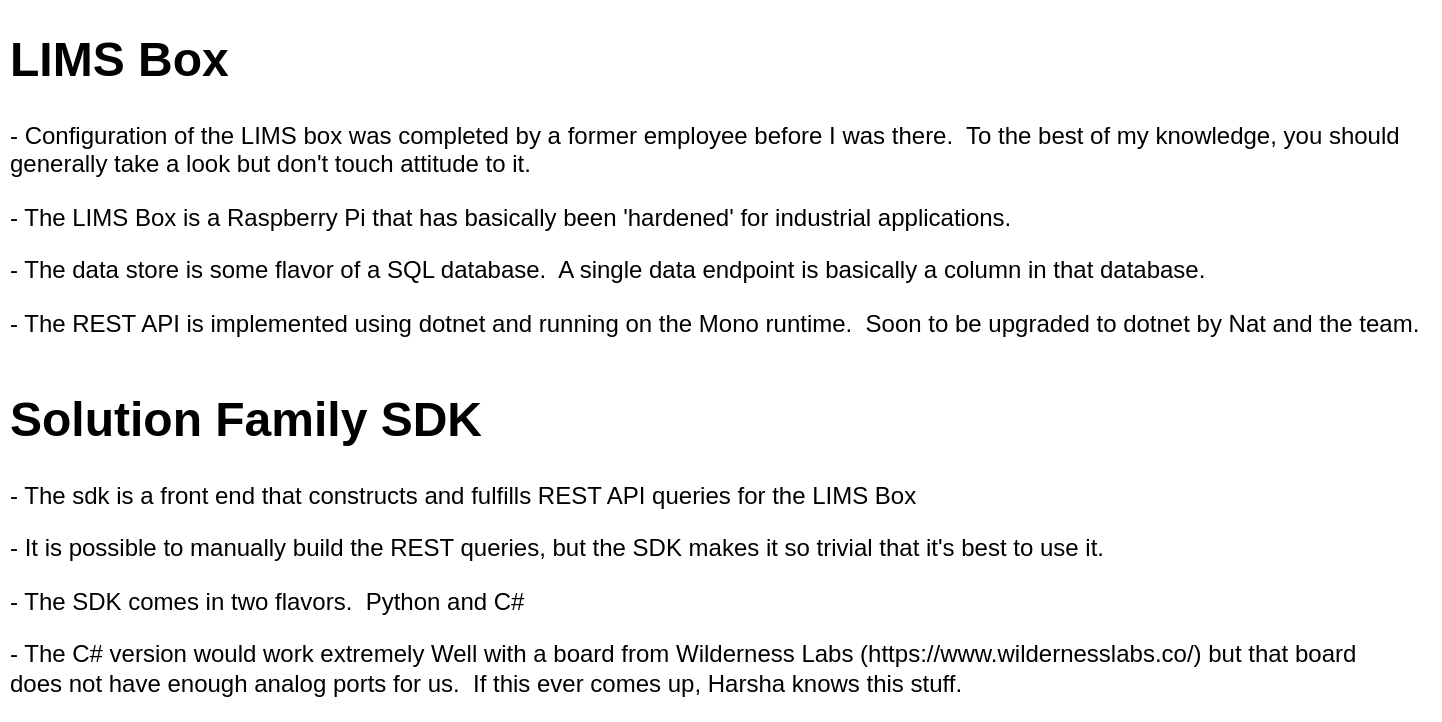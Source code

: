 <mxfile version="18.0.3" type="device" pages="8"><diagram id="OgxhlVTq_7mpI_H6lyim" name="General Notes"><mxGraphModel dx="1102" dy="613" grid="1" gridSize="10" guides="1" tooltips="1" connect="1" arrows="1" fold="1" page="1" pageScale="1" pageWidth="850" pageHeight="1100" math="0" shadow="0"><root><mxCell id="0"/><mxCell id="1" parent="0"/><mxCell id="UEAK4PkDX_IdwYOyAbFH-2" value="&lt;h1&gt;LIMS Box&lt;br&gt;&lt;/h1&gt;&lt;p&gt;- Configuration of the LIMS box was completed by a former employee before I was there.&amp;nbsp; To the best of my knowledge, you should generally take a look but don't touch attitude to it.&lt;br&gt;&lt;/p&gt;&lt;p&gt;- The LIMS Box is a Raspberry Pi that has basically been 'hardened' for industrial applications.&lt;br&gt;&lt;/p&gt;&lt;p&gt;- The data store is some flavor of a SQL database.&amp;nbsp; A single data endpoint is basically a column in that database.&lt;br&gt;&lt;/p&gt;&lt;div&gt;- The REST API is implemented using dotnet and running on the Mono runtime.&amp;nbsp; Soon to be upgraded to dotnet by Nat and the team.&lt;/div&gt;" style="text;html=1;strokeColor=none;fillColor=none;spacing=5;spacingTop=-20;whiteSpace=wrap;overflow=hidden;rounded=0;" vertex="1" parent="1"><mxGeometry x="80" y="80" width="720" height="170" as="geometry"/></mxCell><mxCell id="UEAK4PkDX_IdwYOyAbFH-3" value="&lt;h1&gt;Solution Family SDK&lt;br&gt;&lt;/h1&gt;&lt;p&gt;- The sdk is a front end that constructs and fulfills REST API queries for the LIMS Box&lt;/p&gt;&lt;p&gt;- It is possible to manually build the REST queries, but the SDK makes it so trivial that it's best to use it.&lt;/p&gt;&lt;p&gt;- The SDK comes in two flavors.&amp;nbsp; Python and C#&lt;/p&gt;&lt;p&gt;- The C# version would work extremely Well with a board from Wilderness Labs (https://www.wildernesslabs.co/) but that board does not have enough analog ports for us.&amp;nbsp; If this ever comes up, Harsha knows this stuff.&lt;br&gt;&lt;/p&gt;" style="text;html=1;strokeColor=none;fillColor=none;spacing=5;spacingTop=-20;whiteSpace=wrap;overflow=hidden;rounded=0;" vertex="1" parent="1"><mxGeometry x="80" y="260" width="710" height="170" as="geometry"/></mxCell></root></mxGraphModel></diagram><diagram id="YnoF9yot_OCcw_W03CFp" name="Software Architecture"><mxGraphModel dx="1695" dy="943" grid="1" gridSize="10" guides="1" tooltips="1" connect="1" arrows="1" fold="1" page="1" pageScale="1" pageWidth="850" pageHeight="1100" math="0" shadow="0"><root><mxCell id="0"/><mxCell id="1" parent="0"/><mxCell id="2wVuuzCu5FFNMFGsHHJ_-3" value="&lt;interface&gt; Sensor" style="swimlane;fontStyle=1;align=center;verticalAlign=top;childLayout=stackLayout;horizontal=1;startSize=26;horizontalStack=0;resizeParent=1;resizeParentMax=0;resizeLast=0;collapsible=1;marginBottom=0;" vertex="1" parent="1"><mxGeometry x="80" y="186" width="190" height="112" as="geometry"/></mxCell><mxCell id="2wVuuzCu5FFNMFGsHHJ_-5" value="" style="line;strokeWidth=1;fillColor=none;align=left;verticalAlign=middle;spacingTop=-1;spacingLeft=3;spacingRight=3;rotatable=0;labelPosition=right;points=[];portConstraint=eastwest;" vertex="1" parent="2wVuuzCu5FFNMFGsHHJ_-3"><mxGeometry y="26" width="190" height="8" as="geometry"/></mxCell><mxCell id="2wVuuzCu5FFNMFGsHHJ_-6" value="+ begin(): void" style="text;strokeColor=none;fillColor=none;align=left;verticalAlign=top;spacingLeft=4;spacingRight=4;overflow=hidden;rotatable=0;points=[[0,0.5],[1,0.5]];portConstraint=eastwest;" vertex="1" parent="2wVuuzCu5FFNMFGsHHJ_-3"><mxGeometry y="34" width="190" height="26" as="geometry"/></mxCell><mxCell id="2wVuuzCu5FFNMFGsHHJ_-7" value="+ read(): bool&#xA;" style="text;strokeColor=none;fillColor=none;align=left;verticalAlign=top;spacingLeft=4;spacingRight=4;overflow=hidden;rotatable=0;points=[[0,0.5],[1,0.5]];portConstraint=eastwest;" vertex="1" parent="2wVuuzCu5FFNMFGsHHJ_-3"><mxGeometry y="60" width="190" height="26" as="geometry"/></mxCell><mxCell id="2wVuuzCu5FFNMFGsHHJ_-8" value="+ publish(obj: JsonObject): void" style="text;strokeColor=none;fillColor=none;align=left;verticalAlign=top;spacingLeft=4;spacingRight=4;overflow=hidden;rotatable=0;points=[[0,0.5],[1,0.5]];portConstraint=eastwest;" vertex="1" parent="2wVuuzCu5FFNMFGsHHJ_-3"><mxGeometry y="86" width="190" height="26" as="geometry"/></mxCell><mxCell id="2wVuuzCu5FFNMFGsHHJ_-31" style="edgeStyle=orthogonalEdgeStyle;rounded=0;orthogonalLoop=1;jettySize=auto;html=1;exitX=0;exitY=0.5;exitDx=0;exitDy=0;entryX=1.005;entryY=0.152;entryDx=0;entryDy=0;entryPerimeter=0;" edge="1" parent="1" source="2wVuuzCu5FFNMFGsHHJ_-13" target="2wVuuzCu5FFNMFGsHHJ_-3"><mxGeometry relative="1" as="geometry"/></mxCell><mxCell id="2wVuuzCu5FFNMFGsHHJ_-13" value="DHTSensor" style="swimlane;fontStyle=1;align=center;verticalAlign=top;childLayout=stackLayout;horizontal=1;startSize=26;horizontalStack=0;resizeParent=1;resizeParentMax=0;resizeLast=0;collapsible=1;marginBottom=0;" vertex="1" parent="1"><mxGeometry x="360" y="186" width="160" height="34" as="geometry"/></mxCell><mxCell id="2wVuuzCu5FFNMFGsHHJ_-15" value="" style="line;strokeWidth=1;fillColor=none;align=left;verticalAlign=middle;spacingTop=-1;spacingLeft=3;spacingRight=3;rotatable=0;labelPosition=right;points=[];portConstraint=eastwest;" vertex="1" parent="2wVuuzCu5FFNMFGsHHJ_-13"><mxGeometry y="26" width="160" height="8" as="geometry"/></mxCell><mxCell id="2wVuuzCu5FFNMFGsHHJ_-32" style="edgeStyle=orthogonalEdgeStyle;rounded=0;orthogonalLoop=1;jettySize=auto;html=1;" edge="1" parent="1" source="2wVuuzCu5FFNMFGsHHJ_-17"><mxGeometry relative="1" as="geometry"><mxPoint x="270" y="206" as="targetPoint"/><Array as="points"><mxPoint x="300" y="263"/><mxPoint x="300" y="206"/></Array></mxGeometry></mxCell><mxCell id="2wVuuzCu5FFNMFGsHHJ_-17" value="AnalogSensor" style="swimlane;fontStyle=1;align=center;verticalAlign=top;childLayout=stackLayout;horizontal=1;startSize=26;horizontalStack=0;resizeParent=1;resizeParentMax=0;resizeLast=0;collapsible=1;marginBottom=0;" vertex="1" parent="1"><mxGeometry x="360" y="246" width="160" height="34" as="geometry"/></mxCell><mxCell id="2wVuuzCu5FFNMFGsHHJ_-18" value="" style="line;strokeWidth=1;fillColor=none;align=left;verticalAlign=middle;spacingTop=-1;spacingLeft=3;spacingRight=3;rotatable=0;labelPosition=right;points=[];portConstraint=eastwest;" vertex="1" parent="2wVuuzCu5FFNMFGsHHJ_-17"><mxGeometry y="26" width="160" height="8" as="geometry"/></mxCell><mxCell id="2wVuuzCu5FFNMFGsHHJ_-33" style="edgeStyle=orthogonalEdgeStyle;rounded=0;orthogonalLoop=1;jettySize=auto;html=1;exitX=0;exitY=0.25;exitDx=0;exitDy=0;entryX=1.005;entryY=0.161;entryDx=0;entryDy=0;entryPerimeter=0;" edge="1" parent="1" source="2wVuuzCu5FFNMFGsHHJ_-19" target="2wVuuzCu5FFNMFGsHHJ_-3"><mxGeometry relative="1" as="geometry"/></mxCell><mxCell id="2wVuuzCu5FFNMFGsHHJ_-19" value="ACS712ELCTRSensor" style="swimlane;fontStyle=1;align=center;verticalAlign=top;childLayout=stackLayout;horizontal=1;startSize=26;horizontalStack=0;resizeParent=1;resizeParentMax=0;resizeLast=0;collapsible=1;marginBottom=0;" vertex="1" parent="1"><mxGeometry x="360" y="306" width="160" height="34" as="geometry"/></mxCell><mxCell id="2wVuuzCu5FFNMFGsHHJ_-20" value="" style="line;strokeWidth=1;fillColor=none;align=left;verticalAlign=middle;spacingTop=-1;spacingLeft=3;spacingRight=3;rotatable=0;labelPosition=right;points=[];portConstraint=eastwest;" vertex="1" parent="2wVuuzCu5FFNMFGsHHJ_-19"><mxGeometry y="26" width="160" height="8" as="geometry"/></mxCell><mxCell id="2wVuuzCu5FFNMFGsHHJ_-34" style="edgeStyle=orthogonalEdgeStyle;rounded=0;orthogonalLoop=1;jettySize=auto;html=1;exitX=0;exitY=0.25;exitDx=0;exitDy=0;entryX=0.995;entryY=0.134;entryDx=0;entryDy=0;entryPerimeter=0;" edge="1" parent="1" source="2wVuuzCu5FFNMFGsHHJ_-21" target="2wVuuzCu5FFNMFGsHHJ_-3"><mxGeometry relative="1" as="geometry"/></mxCell><mxCell id="2wVuuzCu5FFNMFGsHHJ_-21" value="MainsCurrentSensor" style="swimlane;fontStyle=1;align=center;verticalAlign=top;childLayout=stackLayout;horizontal=1;startSize=26;horizontalStack=0;resizeParent=1;resizeParentMax=0;resizeLast=0;collapsible=1;marginBottom=0;" vertex="1" parent="1"><mxGeometry x="360" y="366" width="160" height="34" as="geometry"/></mxCell><mxCell id="2wVuuzCu5FFNMFGsHHJ_-22" value="" style="line;strokeWidth=1;fillColor=none;align=left;verticalAlign=middle;spacingTop=-1;spacingLeft=3;spacingRight=3;rotatable=0;labelPosition=right;points=[];portConstraint=eastwest;" vertex="1" parent="2wVuuzCu5FFNMFGsHHJ_-21"><mxGeometry y="26" width="160" height="8" as="geometry"/></mxCell><mxCell id="2wVuuzCu5FFNMFGsHHJ_-35" style="edgeStyle=orthogonalEdgeStyle;rounded=0;orthogonalLoop=1;jettySize=auto;html=1;exitX=0;exitY=0.25;exitDx=0;exitDy=0;entryX=0.995;entryY=0.161;entryDx=0;entryDy=0;entryPerimeter=0;" edge="1" parent="1" source="2wVuuzCu5FFNMFGsHHJ_-23" target="2wVuuzCu5FFNMFGsHHJ_-3"><mxGeometry relative="1" as="geometry"/></mxCell><mxCell id="2wVuuzCu5FFNMFGsHHJ_-23" value="FilamentDiameterSensor" style="swimlane;fontStyle=1;align=center;verticalAlign=top;childLayout=stackLayout;horizontal=1;startSize=26;horizontalStack=0;resizeParent=1;resizeParentMax=0;resizeLast=0;collapsible=1;marginBottom=0;" vertex="1" parent="1"><mxGeometry x="360" y="426" width="160" height="34" as="geometry"/></mxCell><mxCell id="2wVuuzCu5FFNMFGsHHJ_-24" value="" style="line;strokeWidth=1;fillColor=none;align=left;verticalAlign=middle;spacingTop=-1;spacingLeft=3;spacingRight=3;rotatable=0;labelPosition=right;points=[];portConstraint=eastwest;" vertex="1" parent="2wVuuzCu5FFNMFGsHHJ_-23"><mxGeometry y="26" width="160" height="8" as="geometry"/></mxCell><mxCell id="2wVuuzCu5FFNMFGsHHJ_-36" style="edgeStyle=orthogonalEdgeStyle;rounded=0;orthogonalLoop=1;jettySize=auto;html=1;exitX=0;exitY=0.25;exitDx=0;exitDy=0;" edge="1" parent="1" source="2wVuuzCu5FFNMFGsHHJ_-25"><mxGeometry relative="1" as="geometry"><mxPoint x="270" y="206" as="targetPoint"/><Array as="points"><mxPoint x="310" y="495"/><mxPoint x="310" y="206"/></Array></mxGeometry></mxCell><mxCell id="2wVuuzCu5FFNMFGsHHJ_-25" value="EncoderSensor" style="swimlane;fontStyle=1;align=center;verticalAlign=top;childLayout=stackLayout;horizontal=1;startSize=26;horizontalStack=0;resizeParent=1;resizeParentMax=0;resizeLast=0;collapsible=1;marginBottom=0;" vertex="1" parent="1"><mxGeometry x="360" y="486" width="160" height="34" as="geometry"/></mxCell><mxCell id="2wVuuzCu5FFNMFGsHHJ_-26" value="" style="line;strokeWidth=1;fillColor=none;align=left;verticalAlign=middle;spacingTop=-1;spacingLeft=3;spacingRight=3;rotatable=0;labelPosition=right;points=[];portConstraint=eastwest;" vertex="1" parent="2wVuuzCu5FFNMFGsHHJ_-25"><mxGeometry y="26" width="160" height="8" as="geometry"/></mxCell><mxCell id="2wVuuzCu5FFNMFGsHHJ_-43" style="edgeStyle=orthogonalEdgeStyle;rounded=0;orthogonalLoop=1;jettySize=auto;html=1;exitX=0;exitY=0;exitDx=0;exitDy=44;exitPerimeter=0;entryX=1;entryY=0.25;entryDx=0;entryDy=0;" edge="1" parent="1" source="2wVuuzCu5FFNMFGsHHJ_-38" target="2wVuuzCu5FFNMFGsHHJ_-13"><mxGeometry relative="1" as="geometry"/></mxCell><mxCell id="2wVuuzCu5FFNMFGsHHJ_-38" value="DHTSensor&lt;br&gt;https://github.com/adafruit/DHT-sensor-library" style="shape=folder;fontStyle=1;spacingTop=10;tabWidth=40;tabHeight=14;tabPosition=left;html=1;" vertex="1" parent="1"><mxGeometry x="620" y="186" width="320" height="74" as="geometry"/></mxCell><mxCell id="2wVuuzCu5FFNMFGsHHJ_-44" style="edgeStyle=orthogonalEdgeStyle;rounded=0;orthogonalLoop=1;jettySize=auto;html=1;entryX=1;entryY=0.5;entryDx=0;entryDy=0;" edge="1" parent="1" source="2wVuuzCu5FFNMFGsHHJ_-39" target="2wVuuzCu5FFNMFGsHHJ_-17"><mxGeometry relative="1" as="geometry"/></mxCell><mxCell id="2wVuuzCu5FFNMFGsHHJ_-45" style="edgeStyle=orthogonalEdgeStyle;rounded=0;orthogonalLoop=1;jettySize=auto;html=1;exitX=0;exitY=0;exitDx=0;exitDy=44;exitPerimeter=0;entryX=1;entryY=0.5;entryDx=0;entryDy=0;" edge="1" parent="1" source="2wVuuzCu5FFNMFGsHHJ_-39" target="2wVuuzCu5FFNMFGsHHJ_-19"><mxGeometry relative="1" as="geometry"/></mxCell><mxCell id="2wVuuzCu5FFNMFGsHHJ_-46" style="edgeStyle=orthogonalEdgeStyle;rounded=0;orthogonalLoop=1;jettySize=auto;html=1;exitX=0;exitY=0;exitDx=0;exitDy=44;exitPerimeter=0;entryX=1;entryY=0.5;entryDx=0;entryDy=0;" edge="1" parent="1" source="2wVuuzCu5FFNMFGsHHJ_-39" target="2wVuuzCu5FFNMFGsHHJ_-21"><mxGeometry relative="1" as="geometry"/></mxCell><mxCell id="2wVuuzCu5FFNMFGsHHJ_-47" style="edgeStyle=orthogonalEdgeStyle;rounded=0;orthogonalLoop=1;jettySize=auto;html=1;exitX=0;exitY=0;exitDx=0;exitDy=44;exitPerimeter=0;entryX=1;entryY=0.5;entryDx=0;entryDy=0;" edge="1" parent="1" source="2wVuuzCu5FFNMFGsHHJ_-39" target="2wVuuzCu5FFNMFGsHHJ_-23"><mxGeometry relative="1" as="geometry"/></mxCell><mxCell id="2wVuuzCu5FFNMFGsHHJ_-39" value="Arduino API&lt;br&gt;https://www.arduino.cc/reference/en/" style="shape=folder;fontStyle=1;spacingTop=10;tabWidth=40;tabHeight=14;tabPosition=left;html=1;" vertex="1" parent="1"><mxGeometry x="620" y="366" width="320" height="74" as="geometry"/></mxCell><mxCell id="2wVuuzCu5FFNMFGsHHJ_-40" value="ArduinoJSON&lt;br&gt;https://arduinojson.org/" style="shape=folder;fontStyle=1;spacingTop=10;tabWidth=40;tabHeight=14;tabPosition=left;html=1;" vertex="1" parent="1"><mxGeometry x="620" y="276" width="320" height="74" as="geometry"/></mxCell><mxCell id="2wVuuzCu5FFNMFGsHHJ_-51" style="edgeStyle=orthogonalEdgeStyle;rounded=0;orthogonalLoop=1;jettySize=auto;html=1;exitX=0;exitY=0;exitDx=0;exitDy=44;exitPerimeter=0;entryX=1;entryY=0.5;entryDx=0;entryDy=0;" edge="1" parent="1" source="2wVuuzCu5FFNMFGsHHJ_-41" target="2wVuuzCu5FFNMFGsHHJ_-25"><mxGeometry relative="1" as="geometry"/></mxCell><mxCell id="2wVuuzCu5FFNMFGsHHJ_-41" value="Teensy Encoder Library&lt;br&gt;https://www.pjrc.com/teensy/td_libs_Encoder.html" style="shape=folder;fontStyle=1;spacingTop=10;tabWidth=40;tabHeight=14;tabPosition=left;html=1;" vertex="1" parent="1"><mxGeometry x="620" y="456" width="320" height="74" as="geometry"/></mxCell><mxCell id="2wVuuzCu5FFNMFGsHHJ_-42" value="3rd Party" style="swimlane;dashed=1;" vertex="1" parent="1"><mxGeometry x="600" y="140" width="370" height="426" as="geometry"/></mxCell><mxCell id="2wVuuzCu5FFNMFGsHHJ_-52" value="Arduino" style="swimlane;" vertex="1" parent="1"><mxGeometry x="60" y="70" width="940" height="540" as="geometry"/></mxCell><mxCell id="lLOwZe-OxJLy-8ksju16-32" value="Raspberry Pi" style="swimlane;" vertex="1" parent="1"><mxGeometry x="1090" y="115" width="1550" height="870" as="geometry"/></mxCell><mxCell id="lLOwZe-OxJLy-8ksju16-65" style="edgeStyle=orthogonalEdgeStyle;rounded=0;orthogonalLoop=1;jettySize=auto;html=1;entryX=0.5;entryY=1;entryDx=0;entryDy=0;entryPerimeter=0;" edge="1" parent="lLOwZe-OxJLy-8ksju16-32" target="lLOwZe-OxJLy-8ksju16-41"><mxGeometry relative="1" as="geometry"><mxPoint x="675" y="773" as="sourcePoint"/></mxGeometry></mxCell><mxCell id="lLOwZe-OxJLy-8ksju16-1" value="APIOctoPrint" style="swimlane;fontStyle=0;childLayout=stackLayout;horizontal=1;startSize=26;fillColor=none;horizontalStack=0;resizeParent=1;resizeParentMax=0;resizeLast=0;collapsible=1;marginBottom=0;" vertex="1" parent="lLOwZe-OxJLy-8ksju16-32"><mxGeometry x="450" y="695" width="295" height="156" as="geometry"/></mxCell><mxCell id="lLOwZe-OxJLy-8ksju16-2" value="+ get(endpoint: string, body: string): response" style="text;strokeColor=none;fillColor=none;align=left;verticalAlign=top;spacingLeft=4;spacingRight=4;overflow=hidden;rotatable=0;points=[[0,0.5],[1,0.5]];portConstraint=eastwest;" vertex="1" parent="lLOwZe-OxJLy-8ksju16-1"><mxGeometry y="26" width="295" height="26" as="geometry"/></mxCell><mxCell id="lLOwZe-OxJLy-8ksju16-3" value="+ post(endpoint: string, body: string): response" style="text;strokeColor=none;fillColor=none;align=left;verticalAlign=top;spacingLeft=4;spacingRight=4;overflow=hidden;rotatable=0;points=[[0,0.5],[1,0.5]];portConstraint=eastwest;" vertex="1" parent="lLOwZe-OxJLy-8ksju16-1"><mxGeometry y="52" width="295" height="26" as="geometry"/></mxCell><mxCell id="lLOwZe-OxJLy-8ksju16-4" value="+ get-api-printer(): string" style="text;strokeColor=none;fillColor=none;align=left;verticalAlign=top;spacingLeft=4;spacingRight=4;overflow=hidden;rotatable=0;points=[[0,0.5],[1,0.5]];portConstraint=eastwest;" vertex="1" parent="lLOwZe-OxJLy-8ksju16-1"><mxGeometry y="78" width="295" height="26" as="geometry"/></mxCell><mxCell id="lLOwZe-OxJLy-8ksju16-5" value="+ get-api-settings(): string" style="text;strokeColor=none;fillColor=none;align=left;verticalAlign=top;spacingLeft=4;spacingRight=4;overflow=hidden;rotatable=0;points=[[0,0.5],[1,0.5]];portConstraint=eastwest;" vertex="1" parent="lLOwZe-OxJLy-8ksju16-1"><mxGeometry y="104" width="295" height="26" as="geometry"/></mxCell><mxCell id="lLOwZe-OxJLy-8ksju16-6" value="+ get_api_job(): string" style="text;strokeColor=none;fillColor=none;align=left;verticalAlign=top;spacingLeft=4;spacingRight=4;overflow=hidden;rotatable=0;points=[[0,0.5],[1,0.5]];portConstraint=eastwest;" vertex="1" parent="lLOwZe-OxJLy-8ksju16-1"><mxGeometry y="130" width="295" height="26" as="geometry"/></mxCell><mxCell id="lLOwZe-OxJLy-8ksju16-21" value="data_collector" style="swimlane;fontStyle=0;childLayout=stackLayout;horizontal=1;startSize=26;fillColor=none;horizontalStack=0;resizeParent=1;resizeParentMax=0;resizeLast=0;collapsible=1;marginBottom=0;" vertex="1" parent="lLOwZe-OxJLy-8ksju16-32"><mxGeometry x="90" y="495" width="300" height="156" as="geometry"/></mxCell><mxCell id="lLOwZe-OxJLy-8ksju16-22" value="+ record_metric(lims_field, readings): void" style="text;strokeColor=none;fillColor=none;align=left;verticalAlign=top;spacingLeft=4;spacingRight=4;overflow=hidden;rotatable=0;points=[[0,0.5],[1,0.5]];portConstraint=eastwest;" vertex="1" parent="lLOwZe-OxJLy-8ksju16-21"><mxGeometry y="26" width="300" height="26" as="geometry"/></mxCell><mxCell id="lLOwZe-OxJLy-8ksju16-23" value="+ record_gcode_line(lims_field, line_number): void" style="text;strokeColor=none;fillColor=none;align=left;verticalAlign=top;spacingLeft=4;spacingRight=4;overflow=hidden;rotatable=0;points=[[0,0.5],[1,0.5]];portConstraint=eastwest;" vertex="1" parent="lLOwZe-OxJLy-8ksju16-21"><mxGeometry y="52" width="300" height="26" as="geometry"/></mxCell><mxCell id="lLOwZe-OxJLy-8ksju16-24" value="+ record_bed_mesh_data(data, probe_points): void" style="text;strokeColor=none;fillColor=none;align=left;verticalAlign=top;spacingLeft=4;spacingRight=4;overflow=hidden;rotatable=0;points=[[0,0.5],[1,0.5]];portConstraint=eastwest;" vertex="1" parent="lLOwZe-OxJLy-8ksju16-21"><mxGeometry y="78" width="300" height="26" as="geometry"/></mxCell><mxCell id="lLOwZe-OxJLy-8ksju16-25" value="+ get_summarized_readings(): void" style="text;strokeColor=none;fillColor=none;align=left;verticalAlign=top;spacingLeft=4;spacingRight=4;overflow=hidden;rotatable=0;points=[[0,0.5],[1,0.5]];portConstraint=eastwest;" vertex="1" parent="lLOwZe-OxJLy-8ksju16-21"><mxGeometry y="104" width="300" height="26" as="geometry"/></mxCell><mxCell id="lLOwZe-OxJLy-8ksju16-26" value="+ clear_summarized_readings(): void" style="text;strokeColor=none;fillColor=none;align=left;verticalAlign=top;spacingLeft=4;spacingRight=4;overflow=hidden;rotatable=0;points=[[0,0.5],[1,0.5]];portConstraint=eastwest;" vertex="1" parent="lLOwZe-OxJLy-8ksju16-21"><mxGeometry y="130" width="300" height="26" as="geometry"/></mxCell><mxCell id="lLOwZe-OxJLy-8ksju16-59" style="edgeStyle=orthogonalEdgeStyle;rounded=0;orthogonalLoop=1;jettySize=auto;html=1;entryX=0;entryY=0;entryDx=0;entryDy=42;entryPerimeter=0;" edge="1" parent="lLOwZe-OxJLy-8ksju16-32" source="lLOwZe-OxJLy-8ksju16-16" target="lLOwZe-OxJLy-8ksju16-45"><mxGeometry relative="1" as="geometry"><Array as="points"><mxPoint x="950" y="303"/><mxPoint x="950" y="217"/></Array></mxGeometry></mxCell><mxCell id="lLOwZe-OxJLy-8ksju16-61" style="edgeStyle=orthogonalEdgeStyle;rounded=0;orthogonalLoop=1;jettySize=auto;html=1;entryX=0.5;entryY=0;entryDx=0;entryDy=0;" edge="1" parent="lLOwZe-OxJLy-8ksju16-32" source="lLOwZe-OxJLy-8ksju16-16" target="lLOwZe-OxJLy-8ksju16-21"><mxGeometry relative="1" as="geometry"/></mxCell><mxCell id="lLOwZe-OxJLy-8ksju16-16" value="lims" style="swimlane;fontStyle=0;childLayout=stackLayout;horizontal=1;startSize=26;fillColor=none;horizontalStack=0;resizeParent=1;resizeParentMax=0;resizeLast=0;collapsible=1;marginBottom=0;" vertex="1" parent="lLOwZe-OxJLy-8ksju16-32"><mxGeometry x="570" y="251" width="290" height="104" as="geometry"/></mxCell><mxCell id="lLOwZe-OxJLy-8ksju16-17" value="+ stream_loop(): void" style="text;strokeColor=none;fillColor=none;align=left;verticalAlign=top;spacingLeft=4;spacingRight=4;overflow=hidden;rotatable=0;points=[[0,0.5],[1,0.5]];portConstraint=eastwest;" vertex="1" parent="lLOwZe-OxJLy-8ksju16-16"><mxGeometry y="26" width="290" height="26" as="geometry"/></mxCell><mxCell id="lLOwZe-OxJLy-8ksju16-18" value="+ start-streaming(ip, port, endpoint, logger): void" style="text;strokeColor=none;fillColor=none;align=left;verticalAlign=top;spacingLeft=4;spacingRight=4;overflow=hidden;rotatable=0;points=[[0,0.5],[1,0.5]];portConstraint=eastwest;" vertex="1" parent="lLOwZe-OxJLy-8ksju16-16"><mxGeometry y="52" width="290" height="26" as="geometry"/></mxCell><mxCell id="lLOwZe-OxJLy-8ksju16-19" value="+ stop_streaming(): void" style="text;strokeColor=none;fillColor=none;align=left;verticalAlign=top;spacingLeft=4;spacingRight=4;overflow=hidden;rotatable=0;points=[[0,0.5],[1,0.5]];portConstraint=eastwest;" vertex="1" parent="lLOwZe-OxJLy-8ksju16-16"><mxGeometry y="78" width="290" height="26" as="geometry"/></mxCell><mxCell id="lLOwZe-OxJLy-8ksju16-60" style="edgeStyle=orthogonalEdgeStyle;rounded=0;orthogonalLoop=1;jettySize=auto;html=1;entryX=0.5;entryY=0;entryDx=0;entryDy=0;" edge="1" parent="lLOwZe-OxJLy-8ksju16-32" source="lLOwZe-OxJLy-8ksju16-7" target="lLOwZe-OxJLy-8ksju16-21"><mxGeometry relative="1" as="geometry"/></mxCell><mxCell id="lLOwZe-OxJLy-8ksju16-7" value="rawData" style="swimlane;fontStyle=0;childLayout=stackLayout;horizontal=1;startSize=26;fillColor=none;horizontalStack=0;resizeParent=1;resizeParentMax=0;resizeLast=0;collapsible=1;marginBottom=0;" vertex="1" parent="lLOwZe-OxJLy-8ksju16-32"><mxGeometry x="570" y="395" width="290" height="104" as="geometry"/></mxCell><mxCell id="lLOwZe-OxJLy-8ksju16-8" value="+ stream_loop(): void" style="text;strokeColor=none;fillColor=none;align=left;verticalAlign=top;spacingLeft=4;spacingRight=4;overflow=hidden;rotatable=0;points=[[0,0.5],[1,0.5]];portConstraint=eastwest;" vertex="1" parent="lLOwZe-OxJLy-8ksju16-7"><mxGeometry y="26" width="290" height="26" as="geometry"/></mxCell><mxCell id="lLOwZe-OxJLy-8ksju16-9" value="+ start-streaming(ip, port, endpoint, logger): void" style="text;strokeColor=none;fillColor=none;align=left;verticalAlign=top;spacingLeft=4;spacingRight=4;overflow=hidden;rotatable=0;points=[[0,0.5],[1,0.5]];portConstraint=eastwest;" vertex="1" parent="lLOwZe-OxJLy-8ksju16-7"><mxGeometry y="52" width="290" height="26" as="geometry"/></mxCell><mxCell id="lLOwZe-OxJLy-8ksju16-10" value="+ stop_streaming(): void" style="text;strokeColor=none;fillColor=none;align=left;verticalAlign=top;spacingLeft=4;spacingRight=4;overflow=hidden;rotatable=0;points=[[0,0.5],[1,0.5]];portConstraint=eastwest;" vertex="1" parent="lLOwZe-OxJLy-8ksju16-7"><mxGeometry y="78" width="290" height="26" as="geometry"/></mxCell><mxCell id="lLOwZe-OxJLy-8ksju16-58" style="edgeStyle=orthogonalEdgeStyle;rounded=0;orthogonalLoop=1;jettySize=auto;html=1;entryX=0;entryY=0;entryDx=0;entryDy=42;entryPerimeter=0;" edge="1" parent="lLOwZe-OxJLy-8ksju16-32" source="lLOwZe-OxJLy-8ksju16-11" target="lLOwZe-OxJLy-8ksju16-37"><mxGeometry relative="1" as="geometry"><Array as="points"><mxPoint x="950" y="140"/><mxPoint x="950" y="127"/></Array></mxGeometry></mxCell><mxCell id="lLOwZe-OxJLy-8ksju16-62" style="edgeStyle=orthogonalEdgeStyle;rounded=0;orthogonalLoop=1;jettySize=auto;html=1;entryX=0.5;entryY=0;entryDx=0;entryDy=0;" edge="1" parent="lLOwZe-OxJLy-8ksju16-32" source="lLOwZe-OxJLy-8ksju16-11" target="lLOwZe-OxJLy-8ksju16-21"><mxGeometry relative="1" as="geometry"/></mxCell><mxCell id="lLOwZe-OxJLy-8ksju16-11" value="arduino" style="swimlane;fontStyle=0;childLayout=stackLayout;horizontal=1;startSize=26;fillColor=none;horizontalStack=0;resizeParent=1;resizeParentMax=0;resizeLast=0;collapsible=1;marginBottom=0;" vertex="1" parent="lLOwZe-OxJLy-8ksju16-32"><mxGeometry x="570" y="75" width="290" height="130" as="geometry"/></mxCell><mxCell id="lLOwZe-OxJLy-8ksju16-12" value="+ stream_loop(): void" style="text;strokeColor=none;fillColor=none;align=left;verticalAlign=top;spacingLeft=4;spacingRight=4;overflow=hidden;rotatable=0;points=[[0,0.5],[1,0.5]];portConstraint=eastwest;" vertex="1" parent="lLOwZe-OxJLy-8ksju16-11"><mxGeometry y="26" width="290" height="26" as="geometry"/></mxCell><mxCell id="lLOwZe-OxJLy-8ksju16-13" value="+ start-streaming(ip, port, endpoint, logger): void" style="text;strokeColor=none;fillColor=none;align=left;verticalAlign=top;spacingLeft=4;spacingRight=4;overflow=hidden;rotatable=0;points=[[0,0.5],[1,0.5]];portConstraint=eastwest;" vertex="1" parent="lLOwZe-OxJLy-8ksju16-11"><mxGeometry y="52" width="290" height="26" as="geometry"/></mxCell><mxCell id="lLOwZe-OxJLy-8ksju16-14" value="+ stop_streaming(): void" style="text;strokeColor=none;fillColor=none;align=left;verticalAlign=top;spacingLeft=4;spacingRight=4;overflow=hidden;rotatable=0;points=[[0,0.5],[1,0.5]];portConstraint=eastwest;" vertex="1" parent="lLOwZe-OxJLy-8ksju16-11"><mxGeometry y="78" width="290" height="26" as="geometry"/></mxCell><mxCell id="lLOwZe-OxJLy-8ksju16-15" value="+ get_ports(): list" style="text;strokeColor=none;fillColor=none;align=left;verticalAlign=top;spacingLeft=4;spacingRight=4;overflow=hidden;rotatable=0;points=[[0,0.5],[1,0.5]];portConstraint=eastwest;" vertex="1" parent="lLOwZe-OxJLy-8ksju16-11"><mxGeometry y="104" width="290" height="26" as="geometry"/></mxCell><mxCell id="lLOwZe-OxJLy-8ksju16-66" style="edgeStyle=orthogonalEdgeStyle;rounded=0;orthogonalLoop=1;jettySize=auto;html=1;entryX=0;entryY=0;entryDx=0;entryDy=42;entryPerimeter=0;" edge="1" parent="lLOwZe-OxJLy-8ksju16-32" source="lLOwZe-OxJLy-8ksju16-48" target="lLOwZe-OxJLy-8ksju16-41"><mxGeometry relative="1" as="geometry"/></mxCell><mxCell id="lLOwZe-OxJLy-8ksju16-67" style="edgeStyle=orthogonalEdgeStyle;rounded=0;orthogonalLoop=1;jettySize=auto;html=1;entryX=0;entryY=0;entryDx=0;entryDy=42;entryPerimeter=0;" edge="1" parent="lLOwZe-OxJLy-8ksju16-32" source="lLOwZe-OxJLy-8ksju16-48" target="lLOwZe-OxJLy-8ksju16-40"><mxGeometry relative="1" as="geometry"/></mxCell><mxCell id="lLOwZe-OxJLy-8ksju16-68" style="edgeStyle=orthogonalEdgeStyle;rounded=0;orthogonalLoop=1;jettySize=auto;html=1;entryX=0;entryY=0;entryDx=0;entryDy=42;entryPerimeter=0;" edge="1" parent="lLOwZe-OxJLy-8ksju16-32" source="lLOwZe-OxJLy-8ksju16-48" target="lLOwZe-OxJLy-8ksju16-38"><mxGeometry relative="1" as="geometry"/></mxCell><mxCell id="lLOwZe-OxJLy-8ksju16-69" style="edgeStyle=orthogonalEdgeStyle;rounded=0;orthogonalLoop=1;jettySize=auto;html=1;entryX=0;entryY=0;entryDx=0;entryDy=42;entryPerimeter=0;" edge="1" parent="lLOwZe-OxJLy-8ksju16-32" source="lLOwZe-OxJLy-8ksju16-48" target="lLOwZe-OxJLy-8ksju16-39"><mxGeometry relative="1" as="geometry"/></mxCell><mxCell id="lLOwZe-OxJLy-8ksju16-70" style="edgeStyle=orthogonalEdgeStyle;rounded=0;orthogonalLoop=1;jettySize=auto;html=1;entryX=0;entryY=0;entryDx=0;entryDy=42;entryPerimeter=0;" edge="1" parent="lLOwZe-OxJLy-8ksju16-32" source="lLOwZe-OxJLy-8ksju16-48" target="lLOwZe-OxJLy-8ksju16-45"><mxGeometry relative="1" as="geometry"/></mxCell><mxCell id="lLOwZe-OxJLy-8ksju16-48" value="BedMeshLevelData" style="swimlane;fontStyle=0;childLayout=stackLayout;horizontal=1;startSize=26;fillColor=none;horizontalStack=0;resizeParent=1;resizeParentMax=0;resizeLast=0;collapsible=1;marginBottom=0;" vertex="1" parent="lLOwZe-OxJLy-8ksju16-32"><mxGeometry x="580" y="610" width="400" height="52" as="geometry"/></mxCell><mxCell id="lLOwZe-OxJLy-8ksju16-63" style="edgeStyle=orthogonalEdgeStyle;rounded=0;orthogonalLoop=1;jettySize=auto;html=1;entryX=0;entryY=0;entryDx=0;entryDy=42;entryPerimeter=0;" edge="1" parent="lLOwZe-OxJLy-8ksju16-32" source="lLOwZe-OxJLy-8ksju16-23" target="lLOwZe-OxJLy-8ksju16-39"><mxGeometry relative="1" as="geometry"><Array as="points"><mxPoint x="430" y="560"/><mxPoint x="430" y="565"/><mxPoint x="970" y="565"/><mxPoint x="970" y="307"/></Array></mxGeometry></mxCell><mxCell id="lLOwZe-OxJLy-8ksju16-71" value="3rd Party" style="swimlane;dashed=1;" vertex="1" parent="lLOwZe-OxJLy-8ksju16-32"><mxGeometry x="1062.5" y="35" width="410" height="585" as="geometry"/></mxCell><mxCell id="lLOwZe-OxJLy-8ksju16-37" value="PySerial&lt;br&gt;https://pyserial.readthedocs.io/en/latest/" style="shape=folder;fontStyle=1;spacingTop=10;tabWidth=40;tabHeight=14;tabPosition=left;html=1;" vertex="1" parent="lLOwZe-OxJLy-8ksju16-71"><mxGeometry x="27.5" y="50" width="355" height="70" as="geometry"/></mxCell><mxCell id="lLOwZe-OxJLy-8ksju16-45" value="Solution Family SDK&lt;br&gt;https://github.com/SolutionFamily/engine-python-sdk" style="shape=folder;fontStyle=1;spacingTop=10;tabWidth=40;tabHeight=14;tabPosition=left;html=1;" vertex="1" parent="lLOwZe-OxJLy-8ksju16-71"><mxGeometry x="27.5" y="140" width="355" height="70" as="geometry"/></mxCell><mxCell id="lLOwZe-OxJLy-8ksju16-39" value="NumPy&lt;br&gt;https://numpy.org/" style="shape=folder;fontStyle=1;spacingTop=10;tabWidth=40;tabHeight=14;tabPosition=left;html=1;" vertex="1" parent="lLOwZe-OxJLy-8ksju16-71"><mxGeometry x="27.5" y="230" width="355" height="70" as="geometry"/></mxCell><mxCell id="lLOwZe-OxJLy-8ksju16-38" value="SciKit-Learn&lt;br&gt;https://scikit-learn.org/stable/" style="shape=folder;fontStyle=1;spacingTop=10;tabWidth=40;tabHeight=14;tabPosition=left;html=1;" vertex="1" parent="lLOwZe-OxJLy-8ksju16-71"><mxGeometry x="27.5" y="320" width="355" height="70" as="geometry"/></mxCell><mxCell id="lLOwZe-OxJLy-8ksju16-40" value="OctoPrint Plugin API&lt;br&gt;https://docs.octoprint.org/en/master/plugins/index.html&lt;br&gt;https://github.com/OctoPrint/Plugin-Examples" style="shape=folder;fontStyle=1;spacingTop=10;tabWidth=40;tabHeight=14;tabPosition=left;html=1;" vertex="1" parent="lLOwZe-OxJLy-8ksju16-71"><mxGeometry x="27.5" y="415" width="355" height="70" as="geometry"/></mxCell><mxCell id="lLOwZe-OxJLy-8ksju16-41" value="OctoPrint REST API&lt;br&gt;https://docs.octoprint.org/en/master/api/index.html" style="shape=folder;fontStyle=1;spacingTop=10;tabWidth=40;tabHeight=14;tabPosition=left;html=1;" vertex="1" parent="lLOwZe-OxJLy-8ksju16-71"><mxGeometry x="27.5" y="505" width="355" height="70" as="geometry"/></mxCell><mxCell id="lLOwZe-OxJLy-8ksju16-72" value="" style="shape=flexArrow;endArrow=classic;html=1;rounded=0;endWidth=69.231;endSize=24.908;width=56.923;fillColor=#f8cecc;strokeColor=#b85450;" edge="1" parent="lLOwZe-OxJLy-8ksju16-32"><mxGeometry width="50" height="50" relative="1" as="geometry"><mxPoint x="1070" y="935" as="sourcePoint"/><mxPoint x="940" y="675" as="targetPoint"/></mxGeometry></mxCell><mxCell id="lLOwZe-OxJLy-8ksju16-73" value="&lt;div&gt;this is a One-off OctoPrint pluggin that is NOT in the github repository&lt;br&gt;It is on the Raspberry Pi Zero in the folder ~/.octoprint/plugins (I think)&lt;br&gt;&lt;/div&gt;" style="text;html=1;strokeColor=#b85450;fillColor=#f8cecc;align=center;verticalAlign=middle;whiteSpace=wrap;rounded=0;dashed=1;" vertex="1" parent="1"><mxGeometry x="2210" y="1000" width="410" height="80" as="geometry"/></mxCell></root></mxGraphModel></diagram><diagram id="CSI_7-8FRVXSNU97o9Tb" name="CRC Cards - Arduino"><mxGraphModel dx="252" dy="1713" grid="1" gridSize="10" guides="1" tooltips="1" connect="1" arrows="1" fold="1" page="1" pageScale="1" pageWidth="850" pageHeight="1100" math="0" shadow="0"><root><mxCell id="0"/><mxCell id="1" parent="0"/><mxCell id="biYY-8_6-CH28RWiZLg--1" value="Random Note: When I first studied software architecture, design patterns etc about 10 years ago, the best tool I ever came across was CRC Cards.&amp;nbsp; I used to do them on sticky notes because their small size limits the number of responsibilities a single class can have...&lt;br&gt;&lt;br&gt;&lt;div&gt;http://agilemodeling.com/artifacts/crcModel.htm&lt;/div&gt;" style="text;html=1;strokeColor=none;fillColor=none;align=center;verticalAlign=middle;whiteSpace=wrap;rounded=0;dashed=1;" vertex="1" parent="1"><mxGeometry x="880" y="-1080" width="790" height="100" as="geometry"/></mxCell><mxCell id="pnC3nIt_mpAa8pHTu0kx-1" value="&lt;div&gt;&lt;b&gt;Sensor&lt;/b&gt;&lt;/div&gt;&lt;div&gt;Type: pure virtual class&lt;/div&gt;&lt;div&gt;&lt;br&gt;&lt;/div&gt;&lt;div&gt;&lt;br&gt;&lt;/div&gt;&lt;div&gt;Interface Responsibilities&lt;/div&gt;&lt;div&gt;- Read sensor data&lt;/div&gt;&lt;div&gt;- Publish sensor data&lt;/div&gt;&lt;div&gt;- Initialize sensor&lt;br&gt;&lt;/div&gt;&lt;div&gt;&lt;br&gt;&lt;/div&gt;&lt;div&gt;Collaborators (Implemented By)&lt;/div&gt;&lt;div&gt;- AnalogSensor&lt;/div&gt;&lt;div&gt;- DHTSensor&lt;/div&gt;&lt;div&gt;- &lt;span class=&quot;pl-en&quot;&gt;ACS712ELCTRSensor&lt;/span&gt;&lt;/div&gt;&lt;div&gt;&lt;span class=&quot;pl-en&quot;&gt;- &lt;/span&gt;&lt;span class=&quot;pl-en&quot;&gt;&lt;span class=&quot;pl-en&quot;&gt;MainsCurrentSensor&lt;/span&gt;&lt;/span&gt;&lt;/div&gt;&lt;div&gt;&lt;span class=&quot;pl-en&quot;&gt;&lt;span class=&quot;pl-en&quot;&gt;- &lt;/span&gt;&lt;/span&gt;&lt;span class=&quot;pl-en&quot;&gt;&lt;span class=&quot;pl-en&quot;&gt;&lt;span class=&quot;pl-en&quot;&gt;FilamentDiameterSensor&lt;/span&gt;&lt;/span&gt;&lt;/span&gt;&lt;/div&gt;&lt;div&gt;&lt;span class=&quot;pl-en&quot;&gt;&lt;span class=&quot;pl-en&quot;&gt;&lt;span class=&quot;pl-en&quot;&gt;&lt;span class=&quot;pl-c&quot;&gt;- EncoderSensor&lt;/span&gt;&lt;/span&gt;&lt;/span&gt;&lt;/span&gt;&lt;/div&gt;&lt;div&gt;&lt;span class=&quot;pl-en&quot;&gt;&lt;span class=&quot;pl-en&quot;&gt;&lt;span class=&quot;pl-en&quot;&gt;&lt;span class=&quot;pl-c&quot;&gt;&lt;br&gt;&lt;/span&gt;&lt;/span&gt;&lt;/span&gt;&lt;/span&gt;&lt;/div&gt;" style="text;html=1;strokeColor=default;fillColor=none;align=left;verticalAlign=middle;whiteSpace=wrap;rounded=0;dashed=1;" vertex="1" parent="1"><mxGeometry x="985" y="-930" width="225" height="270" as="geometry"/></mxCell></root></mxGraphModel></diagram><diagram id="GPrqLOztZJBgeioyg_gK" name="CRC Cards - Raspberry Pi"><mxGraphModel dx="1102" dy="613" grid="1" gridSize="10" guides="1" tooltips="1" connect="1" arrows="1" fold="1" page="1" pageScale="1" pageWidth="850" pageHeight="1100" math="0" shadow="0"><root><mxCell id="0"/><mxCell id="1" parent="0"/><mxCell id="6dChczbc6LzJxxhhdmAN-1" value="&lt;div&gt;&lt;b&gt;StreamingInterface&lt;/b&gt;&lt;/div&gt;&lt;div&gt;Type: Implicit interface&lt;/div&gt;&lt;div&gt;&lt;br&gt;&lt;/div&gt;&lt;div&gt;Responsibilities:&lt;/div&gt;&lt;div&gt;- Start a data streaming thread&lt;/div&gt;&lt;div&gt;- Stop a data streaming thread&lt;/div&gt;&lt;div&gt;- Maintain data streaming thread&lt;/div&gt;&lt;div&gt;&lt;br&gt;&lt;/div&gt;&lt;div&gt;Collaborators (Implemented By)&lt;/div&gt;&lt;div&gt;- arduino.py&lt;/div&gt;&lt;div&gt;- lims.py&lt;/div&gt;&lt;div&gt;- rawData.py&lt;br&gt;&lt;/div&gt;" style="rounded=0;whiteSpace=wrap;html=1;dashed=1;strokeColor=default;align=left;verticalAlign=top;" vertex="1" parent="1"><mxGeometry x="80" y="120" width="210" height="190" as="geometry"/></mxCell><mxCell id="6dChczbc6LzJxxhhdmAN-2" value="&lt;div&gt;&lt;b&gt;arduino.py&lt;/b&gt;&lt;/div&gt;&lt;div&gt;Type: Python Module&lt;/div&gt;&lt;div&gt;Implements: StreamingInterface&lt;br&gt;&lt;/div&gt;&lt;div&gt;&lt;br&gt;&lt;/div&gt;&lt;div&gt;Responsibilities:&lt;/div&gt;&lt;div&gt;- Establish and maintain a serial connection to an Arduino&lt;/div&gt;&lt;div&gt;- Decode JSON sensor data packets&lt;/div&gt;&lt;div&gt;- Record decoded packets in the data_collector&lt;br&gt;&lt;/div&gt;&lt;div&gt;&lt;br&gt;&lt;/div&gt;&lt;div&gt;Collaborators:&lt;/div&gt;&lt;div&gt;- data_collector.py&lt;/div&gt;" style="rounded=0;whiteSpace=wrap;html=1;dashed=1;strokeColor=default;align=left;verticalAlign=top;" vertex="1" parent="1"><mxGeometry x="80" y="360" width="350" height="170" as="geometry"/></mxCell><mxCell id="QL2uT0B6cmpnK2U-BOOD-1" value="&lt;div&gt;&lt;b&gt;lims.py&lt;/b&gt;&lt;/div&gt;&lt;div&gt;Type: Python Module&lt;/div&gt;&lt;div&gt;Implements: StreamingInterface&lt;br&gt;&lt;/div&gt;&lt;div&gt;&lt;br&gt;&lt;/div&gt;&lt;div&gt;Responsibilities:&lt;/div&gt;&lt;div&gt;- Establish and maintain a connection to the LIMS Box&lt;/div&gt;&lt;div&gt;- Forward data from data_collector to the LIMS Box&lt;br&gt;&lt;/div&gt;&lt;div&gt;&lt;br&gt;&lt;/div&gt;&lt;div&gt;Collaborators:&lt;/div&gt;&lt;div&gt;- data_collector.py&lt;/div&gt;" style="rounded=0;whiteSpace=wrap;html=1;dashed=1;strokeColor=default;align=left;verticalAlign=top;" vertex="1" parent="1"><mxGeometry x="460" y="360" width="350" height="170" as="geometry"/></mxCell><mxCell id="QL2uT0B6cmpnK2U-BOOD-2" value="&lt;div&gt;&lt;b&gt;rawData.py&lt;/b&gt;&lt;/div&gt;&lt;div&gt;Type: Python Module&lt;/div&gt;&lt;div&gt;Implements: StreamingInterface&lt;br&gt;&lt;/div&gt;&lt;div&gt;&lt;br&gt;&lt;/div&gt;&lt;div&gt;Responsibilities:&lt;/div&gt;&lt;div&gt;- Create uniquely named CSV files for each print job&lt;/div&gt;&lt;div&gt;- Record data from data_collector into the correct csv&lt;br&gt;&lt;/div&gt;&lt;div&gt;&lt;br&gt;&lt;/div&gt;&lt;div&gt;Collaborators:&lt;/div&gt;&lt;div&gt;- data_collector.py&lt;/div&gt;&lt;div&gt;- APIOctoPrint&lt;br&gt;&lt;/div&gt;" style="rounded=0;whiteSpace=wrap;html=1;dashed=1;strokeColor=default;align=left;verticalAlign=top;" vertex="1" parent="1"><mxGeometry x="840" y="360" width="350" height="170" as="geometry"/></mxCell><mxCell id="QL2uT0B6cmpnK2U-BOOD-3" value="&lt;div&gt;&lt;b&gt;data_collector.py&lt;/b&gt;&lt;/div&gt;&lt;div&gt;Type: Python Module&lt;/div&gt;&lt;div&gt;&lt;br&gt;&lt;/div&gt;&lt;div&gt;Responsibilities:&lt;/div&gt;&lt;div&gt;- Provide interface to create, read and delete sensor data&lt;br&gt;&lt;/div&gt;&lt;div&gt;&lt;br&gt;&lt;/div&gt;&lt;div&gt;Collaborators:&lt;/div&gt;&lt;div&gt;- arduino.py&lt;/div&gt;&lt;div&gt;- lims.py&lt;/div&gt;&lt;div&gt;- rawData.py&lt;br&gt;&lt;/div&gt;" style="rounded=0;whiteSpace=wrap;html=1;dashed=1;strokeColor=default;align=left;verticalAlign=top;" vertex="1" parent="1"><mxGeometry x="80" y="570" width="350" height="170" as="geometry"/></mxCell><mxCell id="QL2uT0B6cmpnK2U-BOOD-4" value="&lt;div&gt;&lt;b&gt;APIOctoPrint&lt;/b&gt;&lt;/div&gt;&lt;div&gt;Type: Class&lt;/div&gt;&lt;div&gt;&lt;br&gt;&lt;/div&gt;&lt;div&gt;Responsibilities:&lt;/div&gt;&lt;div&gt;- Build and execute OctoPrint REST API queries&lt;/div&gt;&lt;div&gt;&lt;br&gt;&lt;/div&gt;&lt;div&gt;Collaborators:&lt;/div&gt;&lt;div&gt;- rawData.py&lt;br&gt;&lt;/div&gt;" style="rounded=0;whiteSpace=wrap;html=1;dashed=1;strokeColor=default;align=left;verticalAlign=top;" vertex="1" parent="1"><mxGeometry x="460" y="570" width="350" height="170" as="geometry"/></mxCell><mxCell id="QL2uT0B6cmpnK2U-BOOD-5" value="Class/Responsibility/Collaborator Cards for the python code..." style="text;html=1;strokeColor=none;fillColor=none;align=center;verticalAlign=middle;whiteSpace=wrap;rounded=0;dashed=1;" vertex="1" parent="1"><mxGeometry x="80" y="50" width="370" height="30" as="geometry"/></mxCell><mxCell id="2qAFDGlZO-PbxYrE7DNe-1" value="&lt;div&gt;&lt;b&gt;BedMeshLevelData&lt;br&gt;&lt;/b&gt;&lt;/div&gt;&lt;div&gt;Type: Single File OctoPrint Plugin&lt;/div&gt;&lt;div&gt;&lt;br&gt;&lt;/div&gt;&lt;div&gt;Responsibilities:&lt;/div&gt;&lt;div&gt;- Listen to OctoPrint bed mesh levelling events&lt;/div&gt;&lt;div&gt;- Compute several summary statistics about the bed mesh&lt;/div&gt;&lt;div&gt;- Report all data to the LIMS Box&lt;/div&gt;&lt;div&gt;&lt;br&gt;&lt;/div&gt;&lt;div&gt;Collaborators:&lt;/div&gt;&lt;div&gt;N/A (Standalone)&lt;br&gt;&lt;/div&gt;" style="rounded=0;whiteSpace=wrap;html=1;dashed=1;strokeColor=default;align=left;verticalAlign=top;" vertex="1" parent="1"><mxGeometry x="80" y="800" width="430" height="180" as="geometry"/></mxCell></root></mxGraphModel></diagram><diagram id="jAepTQuM4i_H2DunLKCB" name="FlowChart - Raspberry Pi"><mxGraphModel dx="3054" dy="1226" grid="1" gridSize="10" guides="1" tooltips="1" connect="1" arrows="1" fold="1" page="1" pageScale="1" pageWidth="850" pageHeight="1100" math="0" shadow="0"><root><mxCell id="0"/><mxCell id="1" parent="0"/><mxCell id="z3Fs_zXZ4tDsPh67b6VA-5" style="edgeStyle=orthogonalEdgeStyle;rounded=0;orthogonalLoop=1;jettySize=auto;html=1;exitX=0.5;exitY=1;exitDx=0;exitDy=0;exitPerimeter=0;entryX=0.5;entryY=0;entryDx=0;entryDy=0;" edge="1" parent="1" source="z3Fs_zXZ4tDsPh67b6VA-1" target="z3Fs_zXZ4tDsPh67b6VA-2"><mxGeometry relative="1" as="geometry"/></mxCell><mxCell id="z3Fs_zXZ4tDsPh67b6VA-1" value="python main.py" style="strokeWidth=2;html=1;shape=mxgraph.flowchart.terminator;whiteSpace=wrap;dashed=1;" vertex="1" parent="1"><mxGeometry x="70" y="40" width="100" height="60" as="geometry"/></mxCell><mxCell id="z3Fs_zXZ4tDsPh67b6VA-6" style="edgeStyle=orthogonalEdgeStyle;rounded=0;orthogonalLoop=1;jettySize=auto;html=1;exitX=0.5;exitY=1;exitDx=0;exitDy=0;entryX=0.5;entryY=0;entryDx=0;entryDy=0;" edge="1" parent="1" source="z3Fs_zXZ4tDsPh67b6VA-2" target="z3Fs_zXZ4tDsPh67b6VA-3"><mxGeometry relative="1" as="geometry"/></mxCell><mxCell id="z3Fs_zXZ4tDsPh67b6VA-49" style="edgeStyle=orthogonalEdgeStyle;rounded=0;orthogonalLoop=1;jettySize=auto;html=1;entryX=0.5;entryY=0;entryDx=0;entryDy=0;" edge="1" parent="1" source="z3Fs_zXZ4tDsPh67b6VA-2" target="z3Fs_zXZ4tDsPh67b6VA-48"><mxGeometry relative="1" as="geometry"/></mxCell><mxCell id="z3Fs_zXZ4tDsPh67b6VA-2" value="arduino.start_stream()" style="rounded=1;whiteSpace=wrap;html=1;absoluteArcSize=1;arcSize=14;strokeWidth=2;dashed=1;" vertex="1" parent="1"><mxGeometry x="40" y="130" width="160" height="30" as="geometry"/></mxCell><mxCell id="z3Fs_zXZ4tDsPh67b6VA-7" style="edgeStyle=orthogonalEdgeStyle;rounded=0;orthogonalLoop=1;jettySize=auto;html=1;exitX=0.5;exitY=1;exitDx=0;exitDy=0;entryX=0.5;entryY=0;entryDx=0;entryDy=0;" edge="1" parent="1" source="z3Fs_zXZ4tDsPh67b6VA-3" target="z3Fs_zXZ4tDsPh67b6VA-4"><mxGeometry relative="1" as="geometry"/></mxCell><mxCell id="z3Fs_zXZ4tDsPh67b6VA-50" style="edgeStyle=orthogonalEdgeStyle;rounded=0;orthogonalLoop=1;jettySize=auto;html=1;entryX=0.5;entryY=0;entryDx=0;entryDy=0;" edge="1" parent="1" source="z3Fs_zXZ4tDsPh67b6VA-3" target="z3Fs_zXZ4tDsPh67b6VA-47"><mxGeometry relative="1" as="geometry"/></mxCell><mxCell id="z3Fs_zXZ4tDsPh67b6VA-3" value="lims.start_stream()" style="rounded=1;whiteSpace=wrap;html=1;absoluteArcSize=1;arcSize=14;strokeWidth=2;dashed=1;" vertex="1" parent="1"><mxGeometry x="40" y="180" width="160" height="30" as="geometry"/></mxCell><mxCell id="z3Fs_zXZ4tDsPh67b6VA-51" style="edgeStyle=orthogonalEdgeStyle;rounded=0;orthogonalLoop=1;jettySize=auto;html=1;entryX=0.5;entryY=0;entryDx=0;entryDy=0;" edge="1" parent="1" source="z3Fs_zXZ4tDsPh67b6VA-4" target="z3Fs_zXZ4tDsPh67b6VA-46"><mxGeometry relative="1" as="geometry"/></mxCell><mxCell id="z3Fs_zXZ4tDsPh67b6VA-69" style="edgeStyle=orthogonalEdgeStyle;rounded=0;orthogonalLoop=1;jettySize=auto;html=1;entryX=0.5;entryY=0;entryDx=0;entryDy=0;" edge="1" parent="1" source="z3Fs_zXZ4tDsPh67b6VA-4" target="z3Fs_zXZ4tDsPh67b6VA-62"><mxGeometry relative="1" as="geometry"/></mxCell><mxCell id="z3Fs_zXZ4tDsPh67b6VA-4" value="rawData.start_stream()" style="rounded=1;whiteSpace=wrap;html=1;absoluteArcSize=1;arcSize=14;strokeWidth=2;dashed=1;" vertex="1" parent="1"><mxGeometry x="40" y="230" width="160" height="30" as="geometry"/></mxCell><mxCell id="z3Fs_zXZ4tDsPh67b6VA-46" value="Thread: rawData.stream_loop()" style="swimlane;dashed=1;" vertex="1" parent="1"><mxGeometry x="290" y="320" width="360" height="610" as="geometry"/></mxCell><mxCell id="z3Fs_zXZ4tDsPh67b6VA-36" value="While True" style="strokeWidth=2;html=1;shape=mxgraph.flowchart.decision;whiteSpace=wrap;dashed=1;" vertex="1" parent="z3Fs_zXZ4tDsPh67b6VA-46"><mxGeometry x="105" y="59.94" width="100" height="100" as="geometry"/></mxCell><mxCell id="z3Fs_zXZ4tDsPh67b6VA-37" style="edgeStyle=orthogonalEdgeStyle;rounded=0;orthogonalLoop=1;jettySize=auto;html=1;exitX=1;exitY=0.5;exitDx=0;exitDy=0;exitPerimeter=0;entryX=1;entryY=0.5;entryDx=0;entryDy=0;entryPerimeter=0;" edge="1" source="z3Fs_zXZ4tDsPh67b6VA-40" target="z3Fs_zXZ4tDsPh67b6VA-36" parent="z3Fs_zXZ4tDsPh67b6VA-46"><mxGeometry relative="1" as="geometry"/></mxCell><mxCell id="z3Fs_zXZ4tDsPh67b6VA-38" value="No" style="edgeLabel;html=1;align=center;verticalAlign=middle;resizable=0;points=[];" vertex="1" connectable="0" parent="z3Fs_zXZ4tDsPh67b6VA-37"><mxGeometry x="-0.054" relative="1" as="geometry"><mxPoint as="offset"/></mxGeometry></mxCell><mxCell id="z3Fs_zXZ4tDsPh67b6VA-40" value="If data_collector has data" style="strokeWidth=2;html=1;shape=mxgraph.flowchart.decision;whiteSpace=wrap;dashed=1;" vertex="1" parent="z3Fs_zXZ4tDsPh67b6VA-46"><mxGeometry x="65" y="199.94" width="180" height="100" as="geometry"/></mxCell><mxCell id="z3Fs_zXZ4tDsPh67b6VA-35" style="edgeStyle=orthogonalEdgeStyle;rounded=0;orthogonalLoop=1;jettySize=auto;html=1;exitX=0.5;exitY=1;exitDx=0;exitDy=0;exitPerimeter=0;entryX=0.5;entryY=0;entryDx=0;entryDy=0;entryPerimeter=0;" edge="1" source="z3Fs_zXZ4tDsPh67b6VA-36" target="z3Fs_zXZ4tDsPh67b6VA-40" parent="z3Fs_zXZ4tDsPh67b6VA-46"><mxGeometry relative="1" as="geometry"/></mxCell><mxCell id="z3Fs_zXZ4tDsPh67b6VA-42" value="data_collector.get_summarized_readings" style="rounded=1;whiteSpace=wrap;html=1;absoluteArcSize=1;arcSize=14;strokeWidth=2;dashed=1;" vertex="1" parent="z3Fs_zXZ4tDsPh67b6VA-46"><mxGeometry x="30" y="349.94" width="250" height="50" as="geometry"/></mxCell><mxCell id="z3Fs_zXZ4tDsPh67b6VA-39" value="Yes" style="edgeStyle=orthogonalEdgeStyle;rounded=0;orthogonalLoop=1;jettySize=auto;html=1;" edge="1" source="z3Fs_zXZ4tDsPh67b6VA-40" target="z3Fs_zXZ4tDsPh67b6VA-42" parent="z3Fs_zXZ4tDsPh67b6VA-46"><mxGeometry relative="1" as="geometry"/></mxCell><mxCell id="z3Fs_zXZ4tDsPh67b6VA-44" style="edgeStyle=orthogonalEdgeStyle;rounded=0;orthogonalLoop=1;jettySize=auto;html=1;entryX=1;entryY=0.5;entryDx=0;entryDy=0;entryPerimeter=0;" edge="1" parent="z3Fs_zXZ4tDsPh67b6VA-46" source="z3Fs_zXZ4tDsPh67b6VA-43" target="z3Fs_zXZ4tDsPh67b6VA-36"><mxGeometry relative="1" as="geometry"><mxPoint x="220" y="119.94" as="targetPoint"/><Array as="points"><mxPoint x="155" y="509.94"/><mxPoint x="320" y="509.94"/><mxPoint x="320" y="109.94"/></Array></mxGeometry></mxCell><mxCell id="z3Fs_zXZ4tDsPh67b6VA-43" value="Write readings to CSV File" style="rounded=1;whiteSpace=wrap;html=1;absoluteArcSize=1;arcSize=14;strokeWidth=2;dashed=1;" vertex="1" parent="z3Fs_zXZ4tDsPh67b6VA-46"><mxGeometry x="30" y="429.94" width="250" height="50" as="geometry"/></mxCell><mxCell id="z3Fs_zXZ4tDsPh67b6VA-41" style="edgeStyle=orthogonalEdgeStyle;rounded=0;orthogonalLoop=1;jettySize=auto;html=1;" edge="1" source="z3Fs_zXZ4tDsPh67b6VA-42" target="z3Fs_zXZ4tDsPh67b6VA-43" parent="z3Fs_zXZ4tDsPh67b6VA-46"><mxGeometry relative="1" as="geometry"/></mxCell><mxCell id="z3Fs_zXZ4tDsPh67b6VA-47" value="T" style="swimlane;dashed=1;" vertex="1" parent="1"><mxGeometry x="730" y="320" width="370" height="720" as="geometry"/></mxCell><mxCell id="z3Fs_zXZ4tDsPh67b6VA-60" style="edgeStyle=orthogonalEdgeStyle;rounded=0;orthogonalLoop=1;jettySize=auto;html=1;entryX=0.5;entryY=0;entryDx=0;entryDy=0;" edge="1" parent="z3Fs_zXZ4tDsPh67b6VA-47" source="z3Fs_zXZ4tDsPh67b6VA-17" target="z3Fs_zXZ4tDsPh67b6VA-59"><mxGeometry relative="1" as="geometry"/></mxCell><mxCell id="z3Fs_zXZ4tDsPh67b6VA-17" value="While True" style="strokeWidth=2;html=1;shape=mxgraph.flowchart.decision;whiteSpace=wrap;dashed=1;" vertex="1" parent="z3Fs_zXZ4tDsPh67b6VA-47"><mxGeometry x="112.5" y="59.94" width="100" height="100" as="geometry"/></mxCell><mxCell id="z3Fs_zXZ4tDsPh67b6VA-23" style="edgeStyle=orthogonalEdgeStyle;rounded=0;orthogonalLoop=1;jettySize=auto;html=1;exitX=1;exitY=0.5;exitDx=0;exitDy=0;exitPerimeter=0;entryX=1;entryY=0.5;entryDx=0;entryDy=0;entryPerimeter=0;" edge="1" parent="z3Fs_zXZ4tDsPh67b6VA-47" source="z3Fs_zXZ4tDsPh67b6VA-22" target="z3Fs_zXZ4tDsPh67b6VA-17"><mxGeometry relative="1" as="geometry"/></mxCell><mxCell id="z3Fs_zXZ4tDsPh67b6VA-24" value="No" style="edgeLabel;html=1;align=center;verticalAlign=middle;resizable=0;points=[];" vertex="1" connectable="0" parent="z3Fs_zXZ4tDsPh67b6VA-23"><mxGeometry x="-0.054" relative="1" as="geometry"><mxPoint as="offset"/></mxGeometry></mxCell><mxCell id="z3Fs_zXZ4tDsPh67b6VA-22" value="If data_collector has data" style="strokeWidth=2;html=1;shape=mxgraph.flowchart.decision;whiteSpace=wrap;dashed=1;" vertex="1" parent="z3Fs_zXZ4tDsPh67b6VA-47"><mxGeometry x="72.5" y="279.94" width="180" height="100" as="geometry"/></mxCell><mxCell id="z3Fs_zXZ4tDsPh67b6VA-27" value="data_collector.get_summarized_readings" style="rounded=1;whiteSpace=wrap;html=1;absoluteArcSize=1;arcSize=14;strokeWidth=2;dashed=1;" vertex="1" parent="z3Fs_zXZ4tDsPh67b6VA-47"><mxGeometry x="37.5" y="429.94" width="250" height="50" as="geometry"/></mxCell><mxCell id="z3Fs_zXZ4tDsPh67b6VA-28" value="Yes" style="edgeStyle=orthogonalEdgeStyle;rounded=0;orthogonalLoop=1;jettySize=auto;html=1;" edge="1" parent="z3Fs_zXZ4tDsPh67b6VA-47" source="z3Fs_zXZ4tDsPh67b6VA-22" target="z3Fs_zXZ4tDsPh67b6VA-27"><mxGeometry relative="1" as="geometry"/></mxCell><mxCell id="z3Fs_zXZ4tDsPh67b6VA-29" value="Send readings to LIMS Box" style="rounded=1;whiteSpace=wrap;html=1;absoluteArcSize=1;arcSize=14;strokeWidth=2;dashed=1;" vertex="1" parent="z3Fs_zXZ4tDsPh67b6VA-47"><mxGeometry x="37.5" y="509.94" width="250" height="50" as="geometry"/></mxCell><mxCell id="z3Fs_zXZ4tDsPh67b6VA-30" style="edgeStyle=orthogonalEdgeStyle;rounded=0;orthogonalLoop=1;jettySize=auto;html=1;" edge="1" parent="z3Fs_zXZ4tDsPh67b6VA-47" source="z3Fs_zXZ4tDsPh67b6VA-27" target="z3Fs_zXZ4tDsPh67b6VA-29"><mxGeometry relative="1" as="geometry"/></mxCell><mxCell id="z3Fs_zXZ4tDsPh67b6VA-34" style="edgeStyle=orthogonalEdgeStyle;rounded=0;orthogonalLoop=1;jettySize=auto;html=1;entryX=1;entryY=0.5;entryDx=0;entryDy=0;entryPerimeter=0;" edge="1" parent="z3Fs_zXZ4tDsPh67b6VA-47" source="z3Fs_zXZ4tDsPh67b6VA-32" target="z3Fs_zXZ4tDsPh67b6VA-17"><mxGeometry relative="1" as="geometry"><Array as="points"><mxPoint x="162" y="670"/><mxPoint x="322" y="670"/><mxPoint x="322" y="110"/></Array></mxGeometry></mxCell><mxCell id="z3Fs_zXZ4tDsPh67b6VA-32" value="data_collector.clear_summarized_readings" style="rounded=1;whiteSpace=wrap;html=1;absoluteArcSize=1;arcSize=14;strokeWidth=2;dashed=1;" vertex="1" parent="z3Fs_zXZ4tDsPh67b6VA-47"><mxGeometry x="37.5" y="589.94" width="250" height="50" as="geometry"/></mxCell><mxCell id="z3Fs_zXZ4tDsPh67b6VA-33" style="edgeStyle=orthogonalEdgeStyle;rounded=0;orthogonalLoop=1;jettySize=auto;html=1;entryX=0.5;entryY=0;entryDx=0;entryDy=0;" edge="1" parent="z3Fs_zXZ4tDsPh67b6VA-47" source="z3Fs_zXZ4tDsPh67b6VA-29" target="z3Fs_zXZ4tDsPh67b6VA-32"><mxGeometry relative="1" as="geometry"/></mxCell><mxCell id="z3Fs_zXZ4tDsPh67b6VA-61" style="edgeStyle=orthogonalEdgeStyle;rounded=0;orthogonalLoop=1;jettySize=auto;html=1;" edge="1" parent="z3Fs_zXZ4tDsPh67b6VA-47" source="z3Fs_zXZ4tDsPh67b6VA-59" target="z3Fs_zXZ4tDsPh67b6VA-22"><mxGeometry relative="1" as="geometry"/></mxCell><mxCell id="z3Fs_zXZ4tDsPh67b6VA-59" value="Thread.sleep()" style="rounded=1;whiteSpace=wrap;html=1;dashed=1;" vertex="1" parent="z3Fs_zXZ4tDsPh67b6VA-47"><mxGeometry x="102.5" y="190" width="120" height="60" as="geometry"/></mxCell><mxCell id="z3Fs_zXZ4tDsPh67b6VA-48" value="Thread: arduino.stream_loop()" style="swimlane;dashed=1;" vertex="1" parent="1"><mxGeometry x="1180" y="320" width="300" height="510" as="geometry"/></mxCell><mxCell id="z3Fs_zXZ4tDsPh67b6VA-9" value="While True" style="strokeWidth=2;html=1;shape=mxgraph.flowchart.decision;whiteSpace=wrap;dashed=1;" vertex="1" parent="z3Fs_zXZ4tDsPh67b6VA-48"><mxGeometry x="80" y="45" width="100" height="100" as="geometry"/></mxCell><mxCell id="z3Fs_zXZ4tDsPh67b6VA-10" value="Read next line from serial port" style="rounded=1;whiteSpace=wrap;html=1;absoluteArcSize=1;arcSize=14;strokeWidth=2;dashed=1;" vertex="1" parent="z3Fs_zXZ4tDsPh67b6VA-48"><mxGeometry x="40" y="195" width="180" height="50" as="geometry"/></mxCell><mxCell id="z3Fs_zXZ4tDsPh67b6VA-11" style="edgeStyle=orthogonalEdgeStyle;rounded=0;orthogonalLoop=1;jettySize=auto;html=1;exitX=0.5;exitY=1;exitDx=0;exitDy=0;exitPerimeter=0;entryX=0.5;entryY=0;entryDx=0;entryDy=0;" edge="1" parent="z3Fs_zXZ4tDsPh67b6VA-48" source="z3Fs_zXZ4tDsPh67b6VA-9" target="z3Fs_zXZ4tDsPh67b6VA-10"><mxGeometry relative="1" as="geometry"/></mxCell><mxCell id="z3Fs_zXZ4tDsPh67b6VA-12" value="Parse line as JSON into a python dictionary" style="rounded=1;whiteSpace=wrap;html=1;absoluteArcSize=1;arcSize=14;strokeWidth=2;dashed=1;" vertex="1" parent="z3Fs_zXZ4tDsPh67b6VA-48"><mxGeometry x="40" y="275" width="180" height="50" as="geometry"/></mxCell><mxCell id="z3Fs_zXZ4tDsPh67b6VA-14" style="edgeStyle=orthogonalEdgeStyle;rounded=0;orthogonalLoop=1;jettySize=auto;html=1;" edge="1" parent="z3Fs_zXZ4tDsPh67b6VA-48" source="z3Fs_zXZ4tDsPh67b6VA-10" target="z3Fs_zXZ4tDsPh67b6VA-12"><mxGeometry relative="1" as="geometry"/></mxCell><mxCell id="z3Fs_zXZ4tDsPh67b6VA-16" style="edgeStyle=orthogonalEdgeStyle;rounded=0;orthogonalLoop=1;jettySize=auto;html=1;entryX=1;entryY=0.5;entryDx=0;entryDy=0;entryPerimeter=0;" edge="1" parent="z3Fs_zXZ4tDsPh67b6VA-48" source="z3Fs_zXZ4tDsPh67b6VA-13" target="z3Fs_zXZ4tDsPh67b6VA-9"><mxGeometry relative="1" as="geometry"><Array as="points"><mxPoint x="130" y="435"/><mxPoint x="250" y="435"/><mxPoint x="250" y="95"/></Array></mxGeometry></mxCell><mxCell id="z3Fs_zXZ4tDsPh67b6VA-13" value="data_collector.record_metric()" style="rounded=1;whiteSpace=wrap;html=1;absoluteArcSize=1;arcSize=14;strokeWidth=2;dashed=1;" vertex="1" parent="z3Fs_zXZ4tDsPh67b6VA-48"><mxGeometry x="40" y="355" width="180" height="50" as="geometry"/></mxCell><mxCell id="z3Fs_zXZ4tDsPh67b6VA-15" style="edgeStyle=orthogonalEdgeStyle;rounded=0;orthogonalLoop=1;jettySize=auto;html=1;" edge="1" parent="z3Fs_zXZ4tDsPh67b6VA-48" source="z3Fs_zXZ4tDsPh67b6VA-12" target="z3Fs_zXZ4tDsPh67b6VA-13"><mxGeometry relative="1" as="geometry"/></mxCell><mxCell id="z3Fs_zXZ4tDsPh67b6VA-58" value="There are ZERO gaurantees on execution order.&amp;nbsp; It is important to be cognizant of what this means about data collection, retrieval and clearing.&amp;nbsp; These are all perfectly valid execution orders:&lt;br&gt;&lt;br&gt;arduino: record_metric()&lt;br&gt;lims.get_summarized_readings()&lt;br&gt;lims: clear_summarized_readings()&lt;br&gt;rawData: get_summarized_readings()&lt;br&gt;&lt;br&gt;or&lt;br&gt;&lt;br&gt;arduino.recrd_metric()&lt;br&gt;rawData: get_summarized_readings()&lt;br&gt;arduino: record_metric()&lt;br&gt;lims: get_summarized_readings()&lt;br&gt;lims: clear_summarized_readings()&lt;br&gt;&lt;br&gt;These two possible execution orders will result in different data on the LIMS Box and recorded to CSV by rawData.&lt;br&gt;&lt;br&gt;However:&amp;nbsp; This SHOULD not matter since we can record data so fast.&amp;nbsp; If it does, you will need to modify data_collector to use a pub/sub model with a priority queue for event dispatching." style="text;html=1;strokeColor=none;fillColor=none;align=center;verticalAlign=middle;whiteSpace=wrap;rounded=0;dashed=1;" vertex="1" parent="1"><mxGeometry x="-500" y="470" width="460" height="370" as="geometry"/></mxCell><mxCell id="z3Fs_zXZ4tDsPh67b6VA-67" style="edgeStyle=orthogonalEdgeStyle;rounded=0;orthogonalLoop=1;jettySize=auto;html=1;entryX=0.5;entryY=0;entryDx=0;entryDy=0;" edge="1" parent="1" source="z3Fs_zXZ4tDsPh67b6VA-62" target="z3Fs_zXZ4tDsPh67b6VA-65"><mxGeometry relative="1" as="geometry"><Array as="points"><mxPoint x="-40" y="1010"/></Array></mxGeometry></mxCell><mxCell id="z3Fs_zXZ4tDsPh67b6VA-62" value="While all threads are alive" style="rhombus;whiteSpace=wrap;html=1;dashed=1;" vertex="1" parent="1"><mxGeometry x="20" y="970" width="200" height="80" as="geometry"/></mxCell><mxCell id="z3Fs_zXZ4tDsPh67b6VA-63" style="edgeStyle=orthogonalEdgeStyle;rounded=0;orthogonalLoop=1;jettySize=auto;html=1;exitX=0.5;exitY=1;exitDx=0;exitDy=0;entryX=1;entryY=0.5;entryDx=0;entryDy=0;" edge="1" parent="1" source="z3Fs_zXZ4tDsPh67b6VA-62" target="z3Fs_zXZ4tDsPh67b6VA-62"><mxGeometry relative="1" as="geometry"/></mxCell><mxCell id="z3Fs_zXZ4tDsPh67b6VA-64" value="Terminate" style="strokeWidth=2;html=1;shape=mxgraph.flowchart.terminator;whiteSpace=wrap;dashed=1;" vertex="1" parent="1"><mxGeometry x="-90" y="1140" width="100" height="60" as="geometry"/></mxCell><mxCell id="z3Fs_zXZ4tDsPh67b6VA-68" style="edgeStyle=orthogonalEdgeStyle;rounded=0;orthogonalLoop=1;jettySize=auto;html=1;" edge="1" parent="1" source="z3Fs_zXZ4tDsPh67b6VA-65" target="z3Fs_zXZ4tDsPh67b6VA-64"><mxGeometry relative="1" as="geometry"/></mxCell><mxCell id="z3Fs_zXZ4tDsPh67b6VA-65" value="Stop all running threads" style="rounded=1;whiteSpace=wrap;html=1;absoluteArcSize=1;arcSize=14;strokeWidth=2;dashed=1;" vertex="1" parent="1"><mxGeometry x="-110" y="1060" width="140" height="50" as="geometry"/></mxCell><mxCell id="z3Fs_zXZ4tDsPh67b6VA-70" value="" style="strokeWidth=2;html=1;shape=mxgraph.flowchart.annotation_2;align=left;labelPosition=right;pointerEvents=1;dashed=1;" vertex="1" parent="1"><mxGeometry x="-30" y="300" width="550" height="670" as="geometry"/></mxCell></root></mxGraphModel></diagram><diagram id="-ryBt4zZsyz67_1FyWrh" name="Data Flow"><mxGraphModel dx="1102" dy="613" grid="1" gridSize="10" guides="1" tooltips="1" connect="1" arrows="1" fold="1" page="1" pageScale="1" pageWidth="850" pageHeight="1100" math="0" shadow="0"><root><mxCell id="0"/><mxCell id="1" parent="0"/><mxCell id="Ut4QwwQFhRTD6ZxMEIYg-1" style="edgeStyle=orthogonalEdgeStyle;rounded=0;orthogonalLoop=1;jettySize=auto;html=1;entryX=0;entryY=0.5;entryDx=0;entryDy=0;" edge="1" parent="1" source="5u3VGqeUa0j0HcKr41NS-1" target="5u3VGqeUa0j0HcKr41NS-3"><mxGeometry relative="1" as="geometry"/></mxCell><mxCell id="5u3VGqeUa0j0HcKr41NS-1" value="Sensor" style="rounded=1;whiteSpace=wrap;html=1;" vertex="1" parent="1"><mxGeometry x="220" y="170" width="120" height="60" as="geometry"/></mxCell><mxCell id="Ut4QwwQFhRTD6ZxMEIYg-3" style="edgeStyle=orthogonalEdgeStyle;rounded=0;orthogonalLoop=1;jettySize=auto;html=1;entryX=0;entryY=0.5;entryDx=0;entryDy=0;" edge="1" parent="1" source="5u3VGqeUa0j0HcKr41NS-3" target="5u3VGqeUa0j0HcKr41NS-7"><mxGeometry relative="1" as="geometry"/></mxCell><mxCell id="Ut4QwwQFhRTD6ZxMEIYg-4" value="RS232/Serial over&amp;nbsp; USB&lt;br&gt;See `Data Schema`" style="edgeLabel;html=1;align=center;verticalAlign=middle;resizable=0;points=[];" vertex="1" connectable="0" parent="Ut4QwwQFhRTD6ZxMEIYg-3"><mxGeometry x="0.246" y="-1" relative="1" as="geometry"><mxPoint x="-28" y="-31" as="offset"/></mxGeometry></mxCell><mxCell id="5u3VGqeUa0j0HcKr41NS-3" value="Arduino" style="rounded=1;whiteSpace=wrap;html=1;" vertex="1" parent="1"><mxGeometry x="390" y="170" width="120" height="60" as="geometry"/></mxCell><mxCell id="5u3VGqeUa0j0HcKr41NS-7" value="Raspberry Pi" style="rounded=1;whiteSpace=wrap;html=1;" vertex="1" parent="1"><mxGeometry x="700" y="145" width="120" height="110" as="geometry"/></mxCell><mxCell id="5u3VGqeUa0j0HcKr41NS-8" value="Solution Family SDK" style="shape=step;perimeter=stepPerimeter;whiteSpace=wrap;html=1;fixedSize=1;" vertex="1" parent="1"><mxGeometry x="830" y="155" width="170" height="30" as="geometry"/></mxCell><mxCell id="5u3VGqeUa0j0HcKr41NS-9" value="LIMS Box" style="rounded=1;whiteSpace=wrap;html=1;" vertex="1" parent="1"><mxGeometry x="1010" y="140" width="120" height="60" as="geometry"/></mxCell><mxCell id="5u3VGqeUa0j0HcKr41NS-14" style="edgeStyle=orthogonalEdgeStyle;rounded=0;orthogonalLoop=1;jettySize=auto;html=1;exitX=1;exitY=0.5;exitDx=0;exitDy=0;entryX=0.5;entryY=1;entryDx=0;entryDy=0;" edge="1" parent="1" source="5u3VGqeUa0j0HcKr41NS-10" target="5u3VGqeUa0j0HcKr41NS-13"><mxGeometry relative="1" as="geometry"><Array as="points"><mxPoint x="1030" y="235"/><mxPoint x="1030" y="300"/><mxPoint x="760" y="300"/></Array></mxGeometry></mxCell><mxCell id="5u3VGqeUa0j0HcKr41NS-10" value="To CSV (Will's impl.)" style="shape=step;perimeter=stepPerimeter;whiteSpace=wrap;html=1;fixedSize=1;rotation=0;" vertex="1" parent="1"><mxGeometry x="830" y="220" width="170" height="30" as="geometry"/></mxCell><mxCell id="5u3VGqeUa0j0HcKr41NS-13" value="CSV File" style="rounded=1;whiteSpace=wrap;html=1;" vertex="1" parent="1"><mxGeometry x="715" y="215" width="90" height="30" as="geometry"/></mxCell><mxCell id="AibRGztLyTdqTpA-8aa1-2" style="edgeStyle=orthogonalEdgeStyle;rounded=0;orthogonalLoop=1;jettySize=auto;html=1;entryX=0;entryY=0.5;entryDx=0;entryDy=0;" edge="1" parent="1" source="AibRGztLyTdqTpA-8aa1-1" target="5u3VGqeUa0j0HcKr41NS-1"><mxGeometry relative="1" as="geometry"/></mxCell><mxCell id="AibRGztLyTdqTpA-8aa1-1" value="3D Printer" style="rounded=1;whiteSpace=wrap;html=1;" vertex="1" parent="1"><mxGeometry x="60" y="170" width="120" height="60" as="geometry"/></mxCell><mxCell id="D2jKnJYBd6gDbGrZeVNh-2" value="High level view of the intermediate stops as data flows from source to sink." style="text;html=1;strokeColor=none;fillColor=none;align=center;verticalAlign=middle;whiteSpace=wrap;rounded=0;dashed=1;" vertex="1" parent="1"><mxGeometry x="350" y="30" width="230" height="30" as="geometry"/></mxCell></root></mxGraphModel></diagram><diagram id="zPtmDew2RTlADWet1Kd9" name="Data Naming Conventions"><mxGraphModel dx="1102" dy="613" grid="1" gridSize="10" guides="1" tooltips="1" connect="1" arrows="1" fold="1" page="1" pageScale="1" pageWidth="850" pageHeight="1100" math="0" shadow="0"><root><mxCell id="0"/><mxCell id="1" parent="0"/><mxCell id="cjHPtwbSyS_t35s5JZL1-2" value="&lt;h1&gt;Data Naming Conventions&lt;br&gt;&lt;/h1&gt;&lt;p&gt;The naming conventions were designed around needing to work easily with the LIMS Box.&amp;nbsp; As such, the convention currently used is the exact convention required by the LIMS Box to work with Solution Builder.&amp;nbsp; It was also chosen because it is extremely readable (acknowledging that it is incredibly inefficient).&lt;br&gt;&lt;/p&gt;&lt;p&gt;&lt;b&gt;In Solution Builder we create a data endpoint of the convention:&lt;/b&gt;&lt;/p&gt;&lt;p&gt;Facility.&amp;lt;printer identifier&amp;gt;.&amp;lt;sensor identifier&amp;gt;.[Value, Min, Max, Average, StandardDeviation]&lt;/p&gt;&lt;p&gt;So we go from general -&amp;gt; specific.&lt;/p&gt;&lt;p&gt;&lt;b&gt;On the Arduino, the naming convention is identical.&lt;/b&gt;&lt;/p&gt;&lt;p&gt;However, with the growing number of sensors, there are a couple of observations that may be pertinent in understanding how to reduce the size of the data packets, significantly increasing throughput.&lt;/p&gt;&lt;p&gt;&lt;br&gt;&lt;/p&gt;&lt;p&gt;&lt;b&gt;Unnecessary Extra&lt;/b&gt;&lt;br&gt;&lt;/p&gt;&lt;p&gt;&lt;b&gt;Optimizing the Arduino-&amp;gt;Raspberry Pi packets&lt;/b&gt;&lt;/p&gt;&lt;p&gt;There are two options:&lt;/p&gt;&lt;p&gt;The way I don't recommend would be to recognize that the library we are using to build the JSON on the Arduino (https://arduinojson.org/) supports MessagePack which is a binary encoding schema for JSON (https://msgpack.org/index.html).&amp;nbsp; I do not know how much that would actually improve things.&lt;/p&gt;&lt;p&gt;&lt;b&gt;The second route &lt;/b&gt;is one that has already been started and is a sequence of smaller optimizations to the naming convention.&lt;br&gt;&lt;/p&gt;&lt;p&gt;Observation: The way things are set up now, we will only ever have a single Arduino for a single printer.&amp;nbsp; This implies that we can ignore the Facility and &amp;lt;printer identifier&amp;gt; portions of the naming conventions.&amp;nbsp; I think this was already implemented.&lt;/p&gt;&lt;p&gt;Observation 2: Only the value is ever sent from the Arduino to the Raspberry Pi.&amp;nbsp; This means that we can get away with only including the &amp;lt;sensor identifier&amp;gt; and the value for the sensor for every sensor.&amp;nbsp; This alone will greatly reduce the size of the data packets with very little additional code complexity.&amp;nbsp; ~50% reduction&lt;br&gt;&lt;/p&gt;&lt;p&gt;Observation 3: The &amp;lt;sensor identifier&amp;gt; is arbitrary and does not need to be something like &quot;FilamentDiameter&quot; or &quot;FilamentFeedRate&quot;.&amp;nbsp; It could easily be a single char to identify each sensor type and maybe a second or third char if needed.&amp;nbsp; This would reduce packet size another ~60% with some additional code complexity and reduced readability of both the packets and code.&lt;/p&gt;&lt;p&gt;----&lt;/p&gt;&lt;p&gt;There is really a third route.&amp;nbsp; You could write a custom binary packet.&amp;nbsp; This isn't actually hard, but it can be tricky to do if you haven't done it before.&amp;nbsp; If you do go this route, do so only after exhausting your options with the previous routes.&lt;/p&gt;&lt;p&gt;Some resources on how to do this:&lt;/p&gt;&lt;p&gt;- https://gafferongames.com/post/reading_and_writing_packets/ then https://gafferongames.com/post/serialization_strategies/&lt;/p&gt;&lt;p&gt;- This is a protocol I wrote for a real-time application.&amp;nbsp; It is not documented, but you can see that I have the basic structure that each packet has a header and a footer and its data.&amp;nbsp; It was heavily based on the gaffer blog posts.&amp;nbsp; https://github.com/IkonOne/invpend/blob/master/lib/Protocol.h&lt;/p&gt;&lt;p&gt;&lt;br&gt;&lt;/p&gt;" style="text;html=1;strokeColor=none;fillColor=none;spacing=5;spacingTop=-20;whiteSpace=wrap;overflow=hidden;rounded=0;" vertex="1" parent="1"><mxGeometry x="80" y="80" width="680" height="1130" as="geometry"/></mxCell></root></mxGraphModel></diagram><diagram id="KCdAlw38PjEaUv-E_IFH" name="Data Schema"><mxGraphModel dx="1102" dy="613" grid="1" gridSize="10" guides="1" tooltips="1" connect="1" arrows="1" fold="1" page="1" pageScale="1" pageWidth="850" pageHeight="1100" math="0" shadow="0"><root><mxCell id="0"/><mxCell id="1" parent="0"/><mxCell id="FfPyySVajy5XTG95q7dX-2" value="&lt;div&gt;&lt;br&gt;Data from the Arduino to the Raspberry Pi is currently transferred over the USB cable using the Serial/RS232 communications protocol.&amp;nbsp; The format of the data is JSON with a very simple schema.&lt;/div&gt;&lt;div&gt;&lt;b&gt;&lt;br&gt;&lt;/b&gt;&lt;/div&gt;&lt;div&gt;&lt;b&gt;The JSON Packet&lt;/b&gt;&lt;/div&gt;&lt;div&gt;&lt;br&gt;&lt;/div&gt;&lt;div&gt;{&lt;/div&gt;&lt;div&gt;&amp;nbsp;&amp;nbsp;&amp;nbsp; &quot;sensors&quot;: [ ... ]&lt;/div&gt;&lt;div&gt;}&lt;/div&gt;&lt;div&gt;&lt;br&gt;&lt;/div&gt;&lt;div&gt;sensors: An array consisting of two types of data objects, SingleSensor and/or MultiSensor&lt;br&gt;&lt;br&gt;&lt;b&gt;SingleSensor&lt;br&gt;&lt;br&gt;&lt;/b&gt;A SingleSensor object is an object that contains a single sensor value and it's sensor id.&lt;br&gt;&lt;br&gt;{&lt;/div&gt;&lt;div&gt;&amp;nbsp;&amp;nbsp;&amp;nbsp; &quot;lims_field&quot;: string,&lt;/div&gt;&lt;div&gt;&amp;nbsp;&amp;nbsp;&amp;nbsp; &quot;value&quot;: [integer, float]&lt;/div&gt;&lt;div&gt;}&lt;/div&gt;&lt;div&gt;&lt;br&gt;&lt;/div&gt;&lt;div&gt;lims_field: The sensor identifier.&lt;/div&gt;&lt;div&gt;value: The value of the sensor.&lt;/div&gt;&lt;div&gt;&lt;br&gt;&lt;/div&gt;&lt;div&gt;&lt;b&gt;MultiSensor&lt;/b&gt;&lt;/div&gt;&lt;div&gt;&lt;b&gt;&lt;br&gt;&lt;/b&gt;&lt;/div&gt;&lt;div&gt;A MultiSensor is an object that contains multiple readings, typically reported by a sensor that measures several metrics.&amp;nbsp; The DHT sensor is an example of a sensor that might report a MultiSensor as it reports both temperature and humidity.&lt;/div&gt;&lt;div&gt;&lt;br&gt;&lt;/div&gt;&lt;div&gt;{&lt;/div&gt;&lt;div&gt;&amp;nbsp;&amp;nbsp;&amp;nbsp; &quot;values&quot;: [ ... ]&lt;/div&gt;&lt;div&gt;}&lt;/div&gt;&lt;div&gt;&lt;br&gt;&lt;/div&gt;&lt;div&gt;values: An array of SingleSensor objects.&amp;nbsp; Required: length of the array is strictly greater than zero.&lt;br&gt;&lt;/div&gt;&lt;div&gt;&lt;br&gt;&lt;/div&gt;&lt;div&gt;&lt;br&gt;&lt;/div&gt;&lt;div&gt;&lt;br&gt;&lt;/div&gt;" style="text;html=1;strokeColor=none;fillColor=none;align=left;verticalAlign=top;whiteSpace=wrap;rounded=0;dashed=1;" vertex="1" parent="1"><mxGeometry x="80" y="50" width="660" height="680" as="geometry"/></mxCell></root></mxGraphModel></diagram></mxfile>